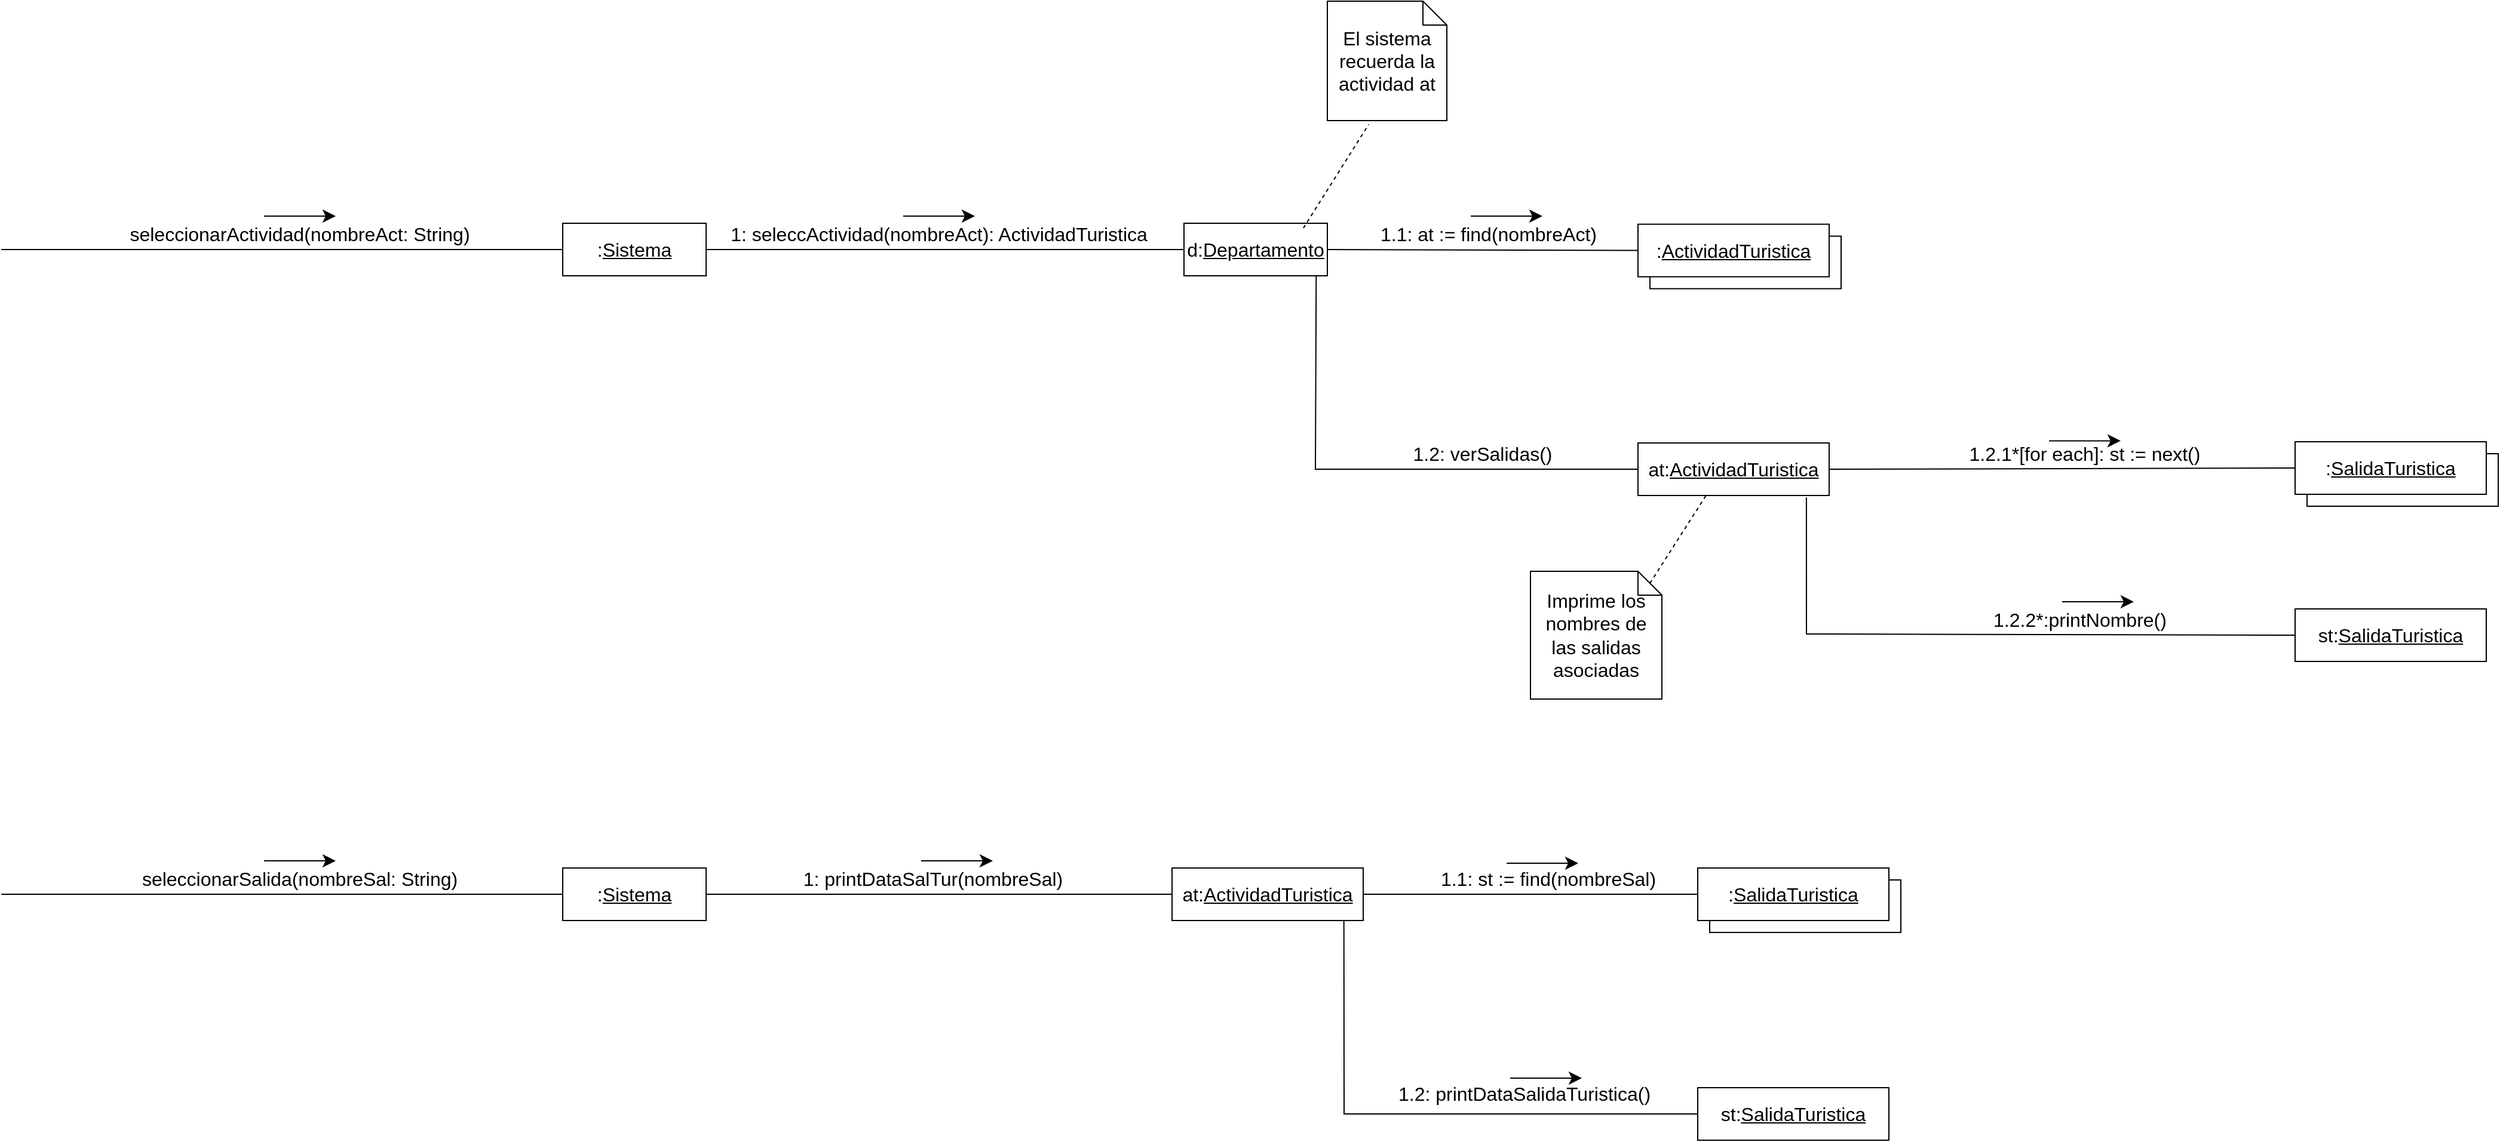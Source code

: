 <mxfile version="21.6.9" type="google">
  <diagram name="Página-1" id="NeOEHBDp1i0i-224j3CI">
    <mxGraphModel grid="1" page="0" gridSize="10" guides="1" tooltips="1" connect="1" arrows="1" fold="1" pageScale="1" pageWidth="827" pageHeight="1169" math="0" shadow="0">
      <root>
        <mxCell id="0" />
        <mxCell id="1" parent="0" />
        <mxCell id="YanaTZ1xeVYavNI_SIYM-42" value="" style="rounded=0;whiteSpace=wrap;html=1;fontSize=16;" vertex="1" parent="1">
          <mxGeometry x="800" y="596" width="160" height="44" as="geometry" />
        </mxCell>
        <mxCell id="YanaTZ1xeVYavNI_SIYM-1" value=":&lt;u&gt;Sistema&lt;/u&gt;" style="rounded=0;whiteSpace=wrap;html=1;fontSize=16;" vertex="1" parent="1">
          <mxGeometry x="-160" y="46" width="120" height="44" as="geometry" />
        </mxCell>
        <mxCell id="YanaTZ1xeVYavNI_SIYM-2" value="" style="endArrow=none;html=1;rounded=0;fontSize=12;startSize=8;endSize=8;curved=1;entryX=0;entryY=0.5;entryDx=0;entryDy=0;" edge="1" parent="1" target="YanaTZ1xeVYavNI_SIYM-1">
          <mxGeometry width="50" height="50" relative="1" as="geometry">
            <mxPoint x="-630" y="68" as="sourcePoint" />
            <mxPoint x="-10" y="-54" as="targetPoint" />
          </mxGeometry>
        </mxCell>
        <mxCell id="YanaTZ1xeVYavNI_SIYM-3" value="seleccionarActividad(nombreAct: String)" style="text;html=1;strokeColor=none;fillColor=none;align=center;verticalAlign=middle;whiteSpace=wrap;rounded=0;fontSize=16;" vertex="1" parent="1">
          <mxGeometry x="-590" y="40" width="420" height="30" as="geometry" />
        </mxCell>
        <mxCell id="YanaTZ1xeVYavNI_SIYM-4" value="" style="endArrow=classic;html=1;rounded=0;fontSize=12;startSize=8;endSize=8;curved=1;" edge="1" parent="1">
          <mxGeometry width="50" height="50" relative="1" as="geometry">
            <mxPoint x="-410" y="40" as="sourcePoint" />
            <mxPoint x="-350" y="40" as="targetPoint" />
          </mxGeometry>
        </mxCell>
        <mxCell id="YanaTZ1xeVYavNI_SIYM-5" value="d:&lt;u&gt;Departamento&lt;/u&gt;" style="rounded=0;whiteSpace=wrap;html=1;fontSize=16;" vertex="1" parent="1">
          <mxGeometry x="360" y="46" width="120" height="44" as="geometry" />
        </mxCell>
        <mxCell id="YanaTZ1xeVYavNI_SIYM-6" value="" style="endArrow=none;html=1;rounded=0;fontSize=12;startSize=8;endSize=8;curved=1;exitX=1;exitY=0.5;exitDx=0;exitDy=0;entryX=0;entryY=0.5;entryDx=0;entryDy=0;" edge="1" parent="1" source="YanaTZ1xeVYavNI_SIYM-1" target="YanaTZ1xeVYavNI_SIYM-5">
          <mxGeometry width="50" height="50" relative="1" as="geometry">
            <mxPoint x="210" y="-54" as="sourcePoint" />
            <mxPoint x="260" y="-104" as="targetPoint" />
          </mxGeometry>
        </mxCell>
        <mxCell id="YanaTZ1xeVYavNI_SIYM-7" value="1: seleccActividad(nombreAct): ActividadTuristica" style="text;html=1;strokeColor=none;fillColor=none;align=center;verticalAlign=middle;whiteSpace=wrap;rounded=0;fontSize=16;" vertex="1" parent="1">
          <mxGeometry x="-55" y="40" width="420" height="30" as="geometry" />
        </mxCell>
        <mxCell id="YanaTZ1xeVYavNI_SIYM-8" value="" style="endArrow=classic;html=1;rounded=0;fontSize=12;startSize=8;endSize=8;curved=1;" edge="1" parent="1">
          <mxGeometry width="50" height="50" relative="1" as="geometry">
            <mxPoint x="125" y="40" as="sourcePoint" />
            <mxPoint x="185" y="40" as="targetPoint" />
          </mxGeometry>
        </mxCell>
        <mxCell id="YanaTZ1xeVYavNI_SIYM-9" value="" style="rounded=0;whiteSpace=wrap;html=1;fontSize=16;" vertex="1" parent="1">
          <mxGeometry x="750" y="56.8" width="160" height="44" as="geometry" />
        </mxCell>
        <mxCell id="YanaTZ1xeVYavNI_SIYM-10" value=":&lt;u&gt;ActividadTuristica&lt;/u&gt;" style="rounded=0;whiteSpace=wrap;html=1;fontSize=16;" vertex="1" parent="1">
          <mxGeometry x="740" y="46.8" width="160" height="44" as="geometry" />
        </mxCell>
        <mxCell id="YanaTZ1xeVYavNI_SIYM-11" value="" style="endArrow=none;html=1;rounded=0;fontSize=12;startSize=8;endSize=8;curved=1;exitX=1;exitY=0.5;exitDx=0;exitDy=0;entryX=0;entryY=0.5;entryDx=0;entryDy=0;" edge="1" parent="1" source="YanaTZ1xeVYavNI_SIYM-5" target="YanaTZ1xeVYavNI_SIYM-10">
          <mxGeometry width="50" height="50" relative="1" as="geometry">
            <mxPoint x="490" y="68.8" as="sourcePoint" />
            <mxPoint x="640" y="-63.2" as="targetPoint" />
          </mxGeometry>
        </mxCell>
        <mxCell id="YanaTZ1xeVYavNI_SIYM-12" value="1.1: at := find(nombreAct)" style="text;html=1;strokeColor=none;fillColor=none;align=center;verticalAlign=middle;whiteSpace=wrap;rounded=0;fontSize=16;" vertex="1" parent="1">
          <mxGeometry x="500" y="40" width="230" height="30" as="geometry" />
        </mxCell>
        <mxCell id="YanaTZ1xeVYavNI_SIYM-13" value="" style="endArrow=classic;html=1;rounded=0;fontSize=12;startSize=8;endSize=8;curved=1;" edge="1" parent="1">
          <mxGeometry width="50" height="50" relative="1" as="geometry">
            <mxPoint x="600" y="40" as="sourcePoint" />
            <mxPoint x="660" y="40" as="targetPoint" />
          </mxGeometry>
        </mxCell>
        <mxCell id="YanaTZ1xeVYavNI_SIYM-14" value="at:&lt;u&gt;ActividadTuristica&lt;/u&gt;" style="rounded=0;whiteSpace=wrap;html=1;fontSize=16;" vertex="1" parent="1">
          <mxGeometry x="740" y="230" width="160" height="44" as="geometry" />
        </mxCell>
        <mxCell id="YanaTZ1xeVYavNI_SIYM-15" value="" style="endArrow=none;html=1;rounded=0;fontSize=12;startSize=8;endSize=8;entryX=0.922;entryY=1;entryDx=0;entryDy=0;entryPerimeter=0;exitX=0;exitY=0.5;exitDx=0;exitDy=0;" edge="1" parent="1" source="YanaTZ1xeVYavNI_SIYM-14" target="YanaTZ1xeVYavNI_SIYM-5">
          <mxGeometry width="50" height="50" relative="1" as="geometry">
            <mxPoint x="730" y="250" as="sourcePoint" />
            <mxPoint x="720" y="140" as="targetPoint" />
            <Array as="points">
              <mxPoint x="470" y="252" />
            </Array>
          </mxGeometry>
        </mxCell>
        <mxCell id="YanaTZ1xeVYavNI_SIYM-16" value="1.2: verSalidas()" style="text;html=1;strokeColor=none;fillColor=none;align=center;verticalAlign=middle;whiteSpace=wrap;rounded=0;fontSize=16;" vertex="1" parent="1">
          <mxGeometry x="480" y="224" width="260" height="30" as="geometry" />
        </mxCell>
        <mxCell id="YanaTZ1xeVYavNI_SIYM-17" value="El sistema recuerda la actividad at" style="shape=note;size=20;whiteSpace=wrap;html=1;fontSize=16;" vertex="1" parent="1">
          <mxGeometry x="480" y="-140" width="100" height="100" as="geometry" />
        </mxCell>
        <mxCell id="YanaTZ1xeVYavNI_SIYM-18" value="" style="endArrow=none;dashed=1;html=1;rounded=0;fontSize=12;startSize=8;endSize=8;curved=1;exitX=0.833;exitY=0.091;exitDx=0;exitDy=0;exitPerimeter=0;entryX=0.346;entryY=1.032;entryDx=0;entryDy=0;entryPerimeter=0;" edge="1" parent="1" source="YanaTZ1xeVYavNI_SIYM-5" target="YanaTZ1xeVYavNI_SIYM-17">
          <mxGeometry width="50" height="50" relative="1" as="geometry">
            <mxPoint x="490" as="sourcePoint" />
            <mxPoint x="540" y="-50" as="targetPoint" />
          </mxGeometry>
        </mxCell>
        <mxCell id="YanaTZ1xeVYavNI_SIYM-20" value="" style="rounded=0;whiteSpace=wrap;html=1;fontSize=16;" vertex="1" parent="1">
          <mxGeometry x="1300" y="239" width="160" height="44" as="geometry" />
        </mxCell>
        <mxCell id="YanaTZ1xeVYavNI_SIYM-21" value=":&lt;u&gt;SalidaTuristica&lt;/u&gt;" style="rounded=0;whiteSpace=wrap;html=1;fontSize=16;" vertex="1" parent="1">
          <mxGeometry x="1290" y="229" width="160" height="44" as="geometry" />
        </mxCell>
        <mxCell id="YanaTZ1xeVYavNI_SIYM-22" value="" style="endArrow=none;html=1;rounded=0;fontSize=12;startSize=8;endSize=8;curved=1;exitX=1;exitY=0.5;exitDx=0;exitDy=0;entryX=0;entryY=0.5;entryDx=0;entryDy=0;" edge="1" parent="1" source="YanaTZ1xeVYavNI_SIYM-14" target="YanaTZ1xeVYavNI_SIYM-21">
          <mxGeometry width="50" height="50" relative="1" as="geometry">
            <mxPoint x="940" y="251" as="sourcePoint" />
            <mxPoint x="1210" y="159" as="targetPoint" />
          </mxGeometry>
        </mxCell>
        <mxCell id="YanaTZ1xeVYavNI_SIYM-23" value="1.2.1*[for each]: st := next()" style="text;html=1;strokeColor=none;fillColor=none;align=center;verticalAlign=middle;whiteSpace=wrap;rounded=0;fontSize=16;" vertex="1" parent="1">
          <mxGeometry x="959" y="224" width="310" height="30" as="geometry" />
        </mxCell>
        <mxCell id="YanaTZ1xeVYavNI_SIYM-24" value="st:&lt;u&gt;SalidaTuristica&lt;/u&gt;" style="rounded=0;whiteSpace=wrap;html=1;fontSize=16;" vertex="1" parent="1">
          <mxGeometry x="1290" y="369" width="160" height="44" as="geometry" />
        </mxCell>
        <mxCell id="YanaTZ1xeVYavNI_SIYM-25" value="1.2.2*:printNombre()" style="text;html=1;strokeColor=none;fillColor=none;align=center;verticalAlign=middle;whiteSpace=wrap;rounded=0;fontSize=16;" vertex="1" parent="1">
          <mxGeometry x="950" y="363" width="320" height="30" as="geometry" />
        </mxCell>
        <mxCell id="YanaTZ1xeVYavNI_SIYM-26" value="" style="endArrow=classic;html=1;rounded=0;fontSize=12;startSize=8;endSize=8;curved=1;" edge="1" parent="1">
          <mxGeometry width="50" height="50" relative="1" as="geometry">
            <mxPoint x="1084" y="228.2" as="sourcePoint" />
            <mxPoint x="1144" y="228.2" as="targetPoint" />
          </mxGeometry>
        </mxCell>
        <mxCell id="YanaTZ1xeVYavNI_SIYM-27" value="" style="endArrow=classic;html=1;rounded=0;fontSize=12;startSize=8;endSize=8;curved=1;" edge="1" parent="1">
          <mxGeometry width="50" height="50" relative="1" as="geometry">
            <mxPoint x="1095" y="363" as="sourcePoint" />
            <mxPoint x="1155" y="363" as="targetPoint" />
          </mxGeometry>
        </mxCell>
        <mxCell id="YanaTZ1xeVYavNI_SIYM-28" value="" style="endArrow=none;html=1;rounded=0;fontSize=12;startSize=8;endSize=8;exitX=0.881;exitY=1.036;exitDx=0;exitDy=0;exitPerimeter=0;entryX=0;entryY=0.5;entryDx=0;entryDy=0;" edge="1" parent="1" source="YanaTZ1xeVYavNI_SIYM-14" target="YanaTZ1xeVYavNI_SIYM-24">
          <mxGeometry width="50" height="50" relative="1" as="geometry">
            <mxPoint x="1020" y="380" as="sourcePoint" />
            <mxPoint x="880" y="350" as="targetPoint" />
            <Array as="points">
              <mxPoint x="881" y="390" />
            </Array>
          </mxGeometry>
        </mxCell>
        <mxCell id="YanaTZ1xeVYavNI_SIYM-29" value="Imprime los nombres de las salidas asociadas" style="shape=note;size=20;whiteSpace=wrap;html=1;fontSize=16;" vertex="1" parent="1">
          <mxGeometry x="650" y="337.5" width="110" height="107" as="geometry" />
        </mxCell>
        <mxCell id="YanaTZ1xeVYavNI_SIYM-30" value="" style="endArrow=none;dashed=1;html=1;rounded=0;fontSize=12;startSize=8;endSize=8;curved=1;entryX=0.356;entryY=1;entryDx=0;entryDy=0;entryPerimeter=0;exitX=0;exitY=0;exitDx=100;exitDy=10;exitPerimeter=0;" edge="1" parent="1" source="YanaTZ1xeVYavNI_SIYM-29" target="YanaTZ1xeVYavNI_SIYM-14">
          <mxGeometry width="50" height="50" relative="1" as="geometry">
            <mxPoint x="860" y="410" as="sourcePoint" />
            <mxPoint x="910" y="360" as="targetPoint" />
          </mxGeometry>
        </mxCell>
        <mxCell id="YanaTZ1xeVYavNI_SIYM-31" value=":&lt;u&gt;Sistema&lt;/u&gt;" style="rounded=0;whiteSpace=wrap;html=1;fontSize=16;" vertex="1" parent="1">
          <mxGeometry x="-160" y="586" width="120" height="44" as="geometry" />
        </mxCell>
        <mxCell id="YanaTZ1xeVYavNI_SIYM-32" value="" style="endArrow=none;html=1;rounded=0;fontSize=12;startSize=8;endSize=8;curved=1;entryX=0;entryY=0.5;entryDx=0;entryDy=0;" edge="1" parent="1" target="YanaTZ1xeVYavNI_SIYM-31">
          <mxGeometry width="50" height="50" relative="1" as="geometry">
            <mxPoint x="-630" y="608" as="sourcePoint" />
            <mxPoint x="-10" y="486" as="targetPoint" />
          </mxGeometry>
        </mxCell>
        <mxCell id="YanaTZ1xeVYavNI_SIYM-33" value="seleccionarSalida(nombreSal: String)" style="text;html=1;strokeColor=none;fillColor=none;align=center;verticalAlign=middle;whiteSpace=wrap;rounded=0;fontSize=16;" vertex="1" parent="1">
          <mxGeometry x="-590" y="580" width="420" height="30" as="geometry" />
        </mxCell>
        <mxCell id="YanaTZ1xeVYavNI_SIYM-34" value="" style="endArrow=classic;html=1;rounded=0;fontSize=12;startSize=8;endSize=8;curved=1;" edge="1" parent="1">
          <mxGeometry width="50" height="50" relative="1" as="geometry">
            <mxPoint x="-410" y="580" as="sourcePoint" />
            <mxPoint x="-350" y="580" as="targetPoint" />
          </mxGeometry>
        </mxCell>
        <mxCell id="YanaTZ1xeVYavNI_SIYM-35" value="at:&lt;u&gt;ActividadTuristica&lt;/u&gt;" style="rounded=0;whiteSpace=wrap;html=1;fontSize=16;" vertex="1" parent="1">
          <mxGeometry x="350" y="586" width="160" height="44" as="geometry" />
        </mxCell>
        <mxCell id="YanaTZ1xeVYavNI_SIYM-36" value="" style="endArrow=none;html=1;rounded=0;fontSize=12;startSize=8;endSize=8;curved=1;exitX=1;exitY=0.5;exitDx=0;exitDy=0;entryX=0;entryY=0.5;entryDx=0;entryDy=0;" edge="1" parent="1" source="YanaTZ1xeVYavNI_SIYM-31" target="YanaTZ1xeVYavNI_SIYM-35">
          <mxGeometry width="50" height="50" relative="1" as="geometry">
            <mxPoint x="270" y="460" as="sourcePoint" />
            <mxPoint x="320" y="410" as="targetPoint" />
          </mxGeometry>
        </mxCell>
        <mxCell id="YanaTZ1xeVYavNI_SIYM-37" value="1: printDataSalTur(nombreSal)" style="text;html=1;strokeColor=none;fillColor=none;align=center;verticalAlign=middle;whiteSpace=wrap;rounded=0;fontSize=16;" vertex="1" parent="1">
          <mxGeometry x="-40" y="580" width="380" height="30" as="geometry" />
        </mxCell>
        <mxCell id="YanaTZ1xeVYavNI_SIYM-38" value="" style="endArrow=classic;html=1;rounded=0;fontSize=12;startSize=8;endSize=8;curved=1;" edge="1" parent="1">
          <mxGeometry width="50" height="50" relative="1" as="geometry">
            <mxPoint x="140" y="580" as="sourcePoint" />
            <mxPoint x="200" y="580" as="targetPoint" />
          </mxGeometry>
        </mxCell>
        <mxCell id="YanaTZ1xeVYavNI_SIYM-39" value=":&lt;u&gt;SalidaTuristica&lt;/u&gt;" style="rounded=0;whiteSpace=wrap;html=1;fontSize=16;" vertex="1" parent="1">
          <mxGeometry x="790" y="586" width="160" height="44" as="geometry" />
        </mxCell>
        <mxCell id="YanaTZ1xeVYavNI_SIYM-41" value="" style="endArrow=none;html=1;rounded=0;fontSize=12;startSize=8;endSize=8;curved=1;exitX=1;exitY=0.5;exitDx=0;exitDy=0;entryX=0;entryY=0.5;entryDx=0;entryDy=0;" edge="1" parent="1" source="YanaTZ1xeVYavNI_SIYM-35" target="YanaTZ1xeVYavNI_SIYM-39">
          <mxGeometry width="50" height="50" relative="1" as="geometry">
            <mxPoint x="630" y="600" as="sourcePoint" />
            <mxPoint x="740" y="610" as="targetPoint" />
          </mxGeometry>
        </mxCell>
        <mxCell id="YanaTZ1xeVYavNI_SIYM-43" value="1.1: st := find(nombreSal)" style="text;html=1;strokeColor=none;fillColor=none;align=center;verticalAlign=middle;whiteSpace=wrap;rounded=0;fontSize=16;" vertex="1" parent="1">
          <mxGeometry x="520" y="580" width="290" height="30" as="geometry" />
        </mxCell>
        <mxCell id="YanaTZ1xeVYavNI_SIYM-44" value="st:&lt;u&gt;SalidaTuristica&lt;/u&gt;" style="rounded=0;whiteSpace=wrap;html=1;fontSize=16;" vertex="1" parent="1">
          <mxGeometry x="790" y="770" width="160" height="44" as="geometry" />
        </mxCell>
        <mxCell id="YanaTZ1xeVYavNI_SIYM-45" value="" style="endArrow=none;html=1;rounded=0;fontSize=12;startSize=8;endSize=8;exitX=0;exitY=0.5;exitDx=0;exitDy=0;entryX=0.899;entryY=1;entryDx=0;entryDy=0;entryPerimeter=0;" edge="1" parent="1" source="YanaTZ1xeVYavNI_SIYM-44" target="YanaTZ1xeVYavNI_SIYM-35">
          <mxGeometry width="50" height="50" relative="1" as="geometry">
            <mxPoint x="770" y="700" as="sourcePoint" />
            <mxPoint x="480" y="700" as="targetPoint" />
            <Array as="points">
              <mxPoint x="494" y="792" />
            </Array>
          </mxGeometry>
        </mxCell>
        <mxCell id="YanaTZ1xeVYavNI_SIYM-46" value="1.2: printDataSalidaTuristica()" style="text;html=1;strokeColor=none;fillColor=none;align=center;verticalAlign=middle;whiteSpace=wrap;rounded=0;fontSize=16;" vertex="1" parent="1">
          <mxGeometry x="520" y="760" width="250" height="30" as="geometry" />
        </mxCell>
        <mxCell id="YanaTZ1xeVYavNI_SIYM-48" value="" style="endArrow=classic;html=1;rounded=0;fontSize=12;startSize=8;endSize=8;curved=1;" edge="1" parent="1">
          <mxGeometry width="50" height="50" relative="1" as="geometry">
            <mxPoint x="630" y="582" as="sourcePoint" />
            <mxPoint x="690" y="582" as="targetPoint" />
          </mxGeometry>
        </mxCell>
        <mxCell id="YanaTZ1xeVYavNI_SIYM-49" value="" style="endArrow=classic;html=1;rounded=0;fontSize=12;startSize=8;endSize=8;curved=1;" edge="1" parent="1">
          <mxGeometry width="50" height="50" relative="1" as="geometry">
            <mxPoint x="633" y="762" as="sourcePoint" />
            <mxPoint x="693" y="762" as="targetPoint" />
          </mxGeometry>
        </mxCell>
      </root>
    </mxGraphModel>
  </diagram>
</mxfile>
